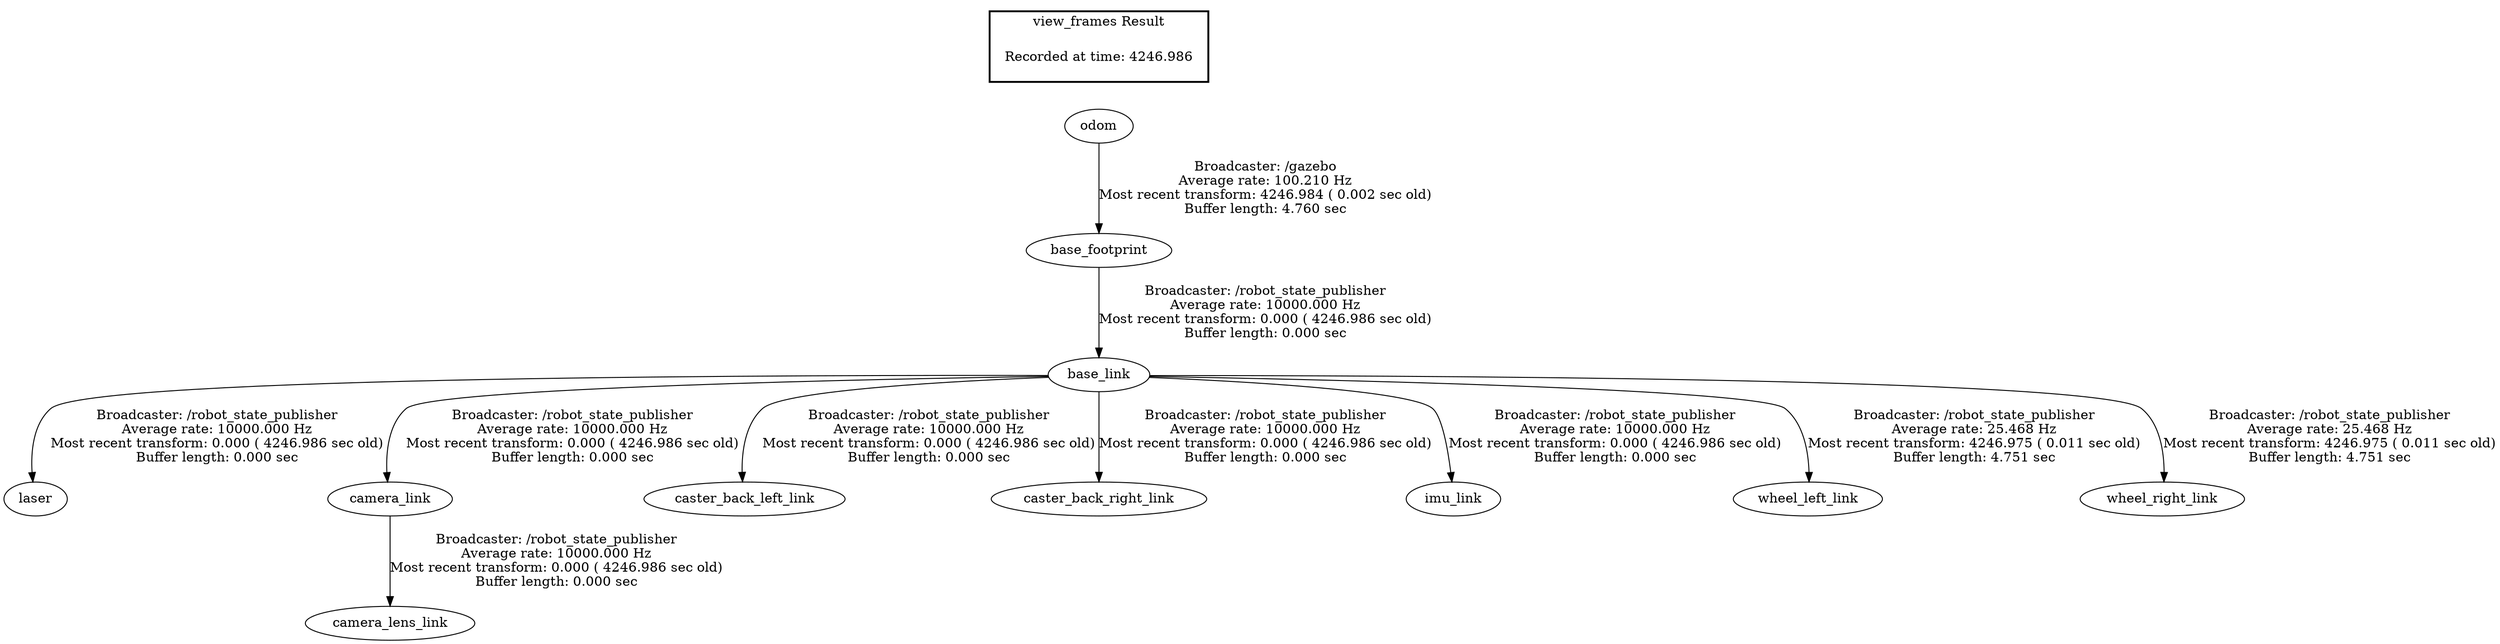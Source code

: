 digraph G {
"base_link" -> "laser"[label="Broadcaster: /robot_state_publisher\nAverage rate: 10000.000 Hz\nMost recent transform: 0.000 ( 4246.986 sec old)\nBuffer length: 0.000 sec\n"];
"base_footprint" -> "base_link"[label="Broadcaster: /robot_state_publisher\nAverage rate: 10000.000 Hz\nMost recent transform: 0.000 ( 4246.986 sec old)\nBuffer length: 0.000 sec\n"];
"odom" -> "base_footprint"[label="Broadcaster: /gazebo\nAverage rate: 100.210 Hz\nMost recent transform: 4246.984 ( 0.002 sec old)\nBuffer length: 4.760 sec\n"];
"base_link" -> "camera_link"[label="Broadcaster: /robot_state_publisher\nAverage rate: 10000.000 Hz\nMost recent transform: 0.000 ( 4246.986 sec old)\nBuffer length: 0.000 sec\n"];
"camera_link" -> "camera_lens_link"[label="Broadcaster: /robot_state_publisher\nAverage rate: 10000.000 Hz\nMost recent transform: 0.000 ( 4246.986 sec old)\nBuffer length: 0.000 sec\n"];
"base_link" -> "caster_back_left_link"[label="Broadcaster: /robot_state_publisher\nAverage rate: 10000.000 Hz\nMost recent transform: 0.000 ( 4246.986 sec old)\nBuffer length: 0.000 sec\n"];
"base_link" -> "caster_back_right_link"[label="Broadcaster: /robot_state_publisher\nAverage rate: 10000.000 Hz\nMost recent transform: 0.000 ( 4246.986 sec old)\nBuffer length: 0.000 sec\n"];
"base_link" -> "imu_link"[label="Broadcaster: /robot_state_publisher\nAverage rate: 10000.000 Hz\nMost recent transform: 0.000 ( 4246.986 sec old)\nBuffer length: 0.000 sec\n"];
"base_link" -> "wheel_left_link"[label="Broadcaster: /robot_state_publisher\nAverage rate: 25.468 Hz\nMost recent transform: 4246.975 ( 0.011 sec old)\nBuffer length: 4.751 sec\n"];
"base_link" -> "wheel_right_link"[label="Broadcaster: /robot_state_publisher\nAverage rate: 25.468 Hz\nMost recent transform: 4246.975 ( 0.011 sec old)\nBuffer length: 4.751 sec\n"];
edge [style=invis];
 subgraph cluster_legend { style=bold; color=black; label ="view_frames Result";
"Recorded at time: 4246.986"[ shape=plaintext ] ;
 }->"odom";
}